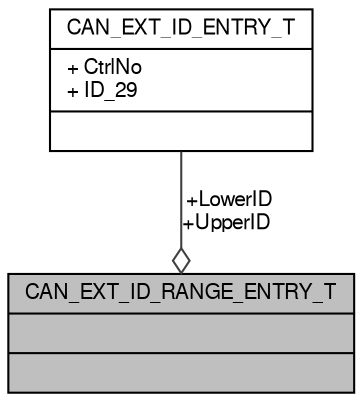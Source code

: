 digraph "CAN_EXT_ID_RANGE_ENTRY_T"
{
  edge [fontname="FreeSans",fontsize="10",labelfontname="FreeSans",labelfontsize="10"];
  node [fontname="FreeSans",fontsize="10",shape=record];
  Node1 [label="{CAN_EXT_ID_RANGE_ENTRY_T\n||}",height=0.2,width=0.4,color="black", fillcolor="grey75", style="filled", fontcolor="black"];
  Node2 -> Node1 [color="grey25",fontsize="10",style="solid",label=" +LowerID\n+UpperID" ,arrowhead="odiamond"];
  Node2 [label="{CAN_EXT_ID_ENTRY_T\n|+ CtrlNo\l+ ID_29\l|}",height=0.2,width=0.4,color="black", fillcolor="white", style="filled",URL="$structCAN__EXT__ID__ENTRY__T.html",tooltip="Extended ID Entry structure. "];
}
